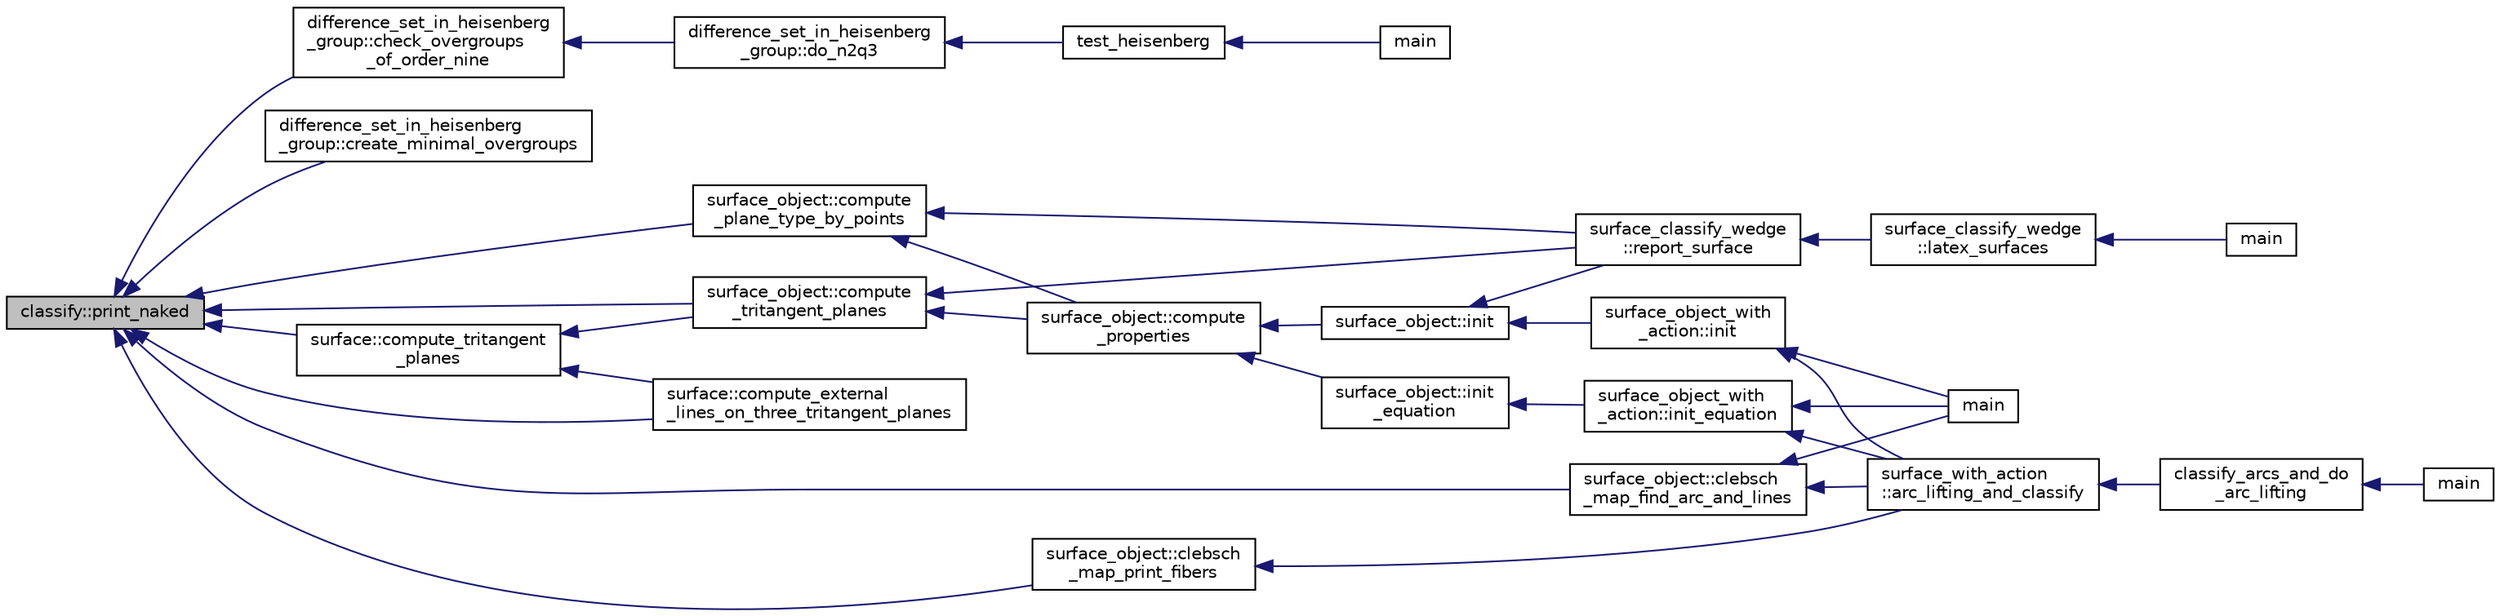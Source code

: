 digraph "classify::print_naked"
{
  edge [fontname="Helvetica",fontsize="10",labelfontname="Helvetica",labelfontsize="10"];
  node [fontname="Helvetica",fontsize="10",shape=record];
  rankdir="LR";
  Node567 [label="classify::print_naked",height=0.2,width=0.4,color="black", fillcolor="grey75", style="filled", fontcolor="black"];
  Node567 -> Node568 [dir="back",color="midnightblue",fontsize="10",style="solid",fontname="Helvetica"];
  Node568 [label="difference_set_in_heisenberg\l_group::check_overgroups\l_of_order_nine",height=0.2,width=0.4,color="black", fillcolor="white", style="filled",URL="$de/d8a/classdifference__set__in__heisenberg__group.html#af7075193cf272d5b63356e21ec1ab8a8"];
  Node568 -> Node569 [dir="back",color="midnightblue",fontsize="10",style="solid",fontname="Helvetica"];
  Node569 [label="difference_set_in_heisenberg\l_group::do_n2q3",height=0.2,width=0.4,color="black", fillcolor="white", style="filled",URL="$de/d8a/classdifference__set__in__heisenberg__group.html#aca82ff116dd5d17cfbb311e809b6d023"];
  Node569 -> Node570 [dir="back",color="midnightblue",fontsize="10",style="solid",fontname="Helvetica"];
  Node570 [label="test_heisenberg",height=0.2,width=0.4,color="black", fillcolor="white", style="filled",URL="$d7/db9/tao_8_c.html#a87d0c5c3b1f228ddbc4f326d3b662c24"];
  Node570 -> Node571 [dir="back",color="midnightblue",fontsize="10",style="solid",fontname="Helvetica"];
  Node571 [label="main",height=0.2,width=0.4,color="black", fillcolor="white", style="filled",URL="$d7/db9/tao_8_c.html#a3c04138a5bfe5d72780bb7e82a18e627"];
  Node567 -> Node572 [dir="back",color="midnightblue",fontsize="10",style="solid",fontname="Helvetica"];
  Node572 [label="difference_set_in_heisenberg\l_group::create_minimal_overgroups",height=0.2,width=0.4,color="black", fillcolor="white", style="filled",URL="$de/d8a/classdifference__set__in__heisenberg__group.html#a9bde5ad5da3ebaebf98fbfd3e8110b79"];
  Node567 -> Node573 [dir="back",color="midnightblue",fontsize="10",style="solid",fontname="Helvetica"];
  Node573 [label="surface::compute_tritangent\l_planes",height=0.2,width=0.4,color="black", fillcolor="white", style="filled",URL="$d5/d88/classsurface.html#a7d760a4c2f956e943fce323171ad5c6b"];
  Node573 -> Node574 [dir="back",color="midnightblue",fontsize="10",style="solid",fontname="Helvetica"];
  Node574 [label="surface::compute_external\l_lines_on_three_tritangent_planes",height=0.2,width=0.4,color="black", fillcolor="white", style="filled",URL="$d5/d88/classsurface.html#ac7678771ed61c488809ea26825484bed"];
  Node573 -> Node575 [dir="back",color="midnightblue",fontsize="10",style="solid",fontname="Helvetica"];
  Node575 [label="surface_object::compute\l_tritangent_planes",height=0.2,width=0.4,color="black", fillcolor="white", style="filled",URL="$df/df8/classsurface__object.html#ae6d924af993146400e0e484e41def0ab"];
  Node575 -> Node576 [dir="back",color="midnightblue",fontsize="10",style="solid",fontname="Helvetica"];
  Node576 [label="surface_object::compute\l_properties",height=0.2,width=0.4,color="black", fillcolor="white", style="filled",URL="$df/df8/classsurface__object.html#ad6c02c3c1432f8adfe49932041ce1b20"];
  Node576 -> Node577 [dir="back",color="midnightblue",fontsize="10",style="solid",fontname="Helvetica"];
  Node577 [label="surface_object::init\l_equation",height=0.2,width=0.4,color="black", fillcolor="white", style="filled",URL="$df/df8/classsurface__object.html#afd4f4d1accbf361897374bd18d571913"];
  Node577 -> Node578 [dir="back",color="midnightblue",fontsize="10",style="solid",fontname="Helvetica"];
  Node578 [label="surface_object_with\l_action::init_equation",height=0.2,width=0.4,color="black", fillcolor="white", style="filled",URL="$db/d28/classsurface__object__with__action.html#a310ce4189e50545dd67fa3652b8fd160"];
  Node578 -> Node579 [dir="back",color="midnightblue",fontsize="10",style="solid",fontname="Helvetica"];
  Node579 [label="main",height=0.2,width=0.4,color="black", fillcolor="white", style="filled",URL="$d2/dfa/create__surface__main_8_c.html#a217dbf8b442f20279ea00b898af96f52"];
  Node578 -> Node580 [dir="back",color="midnightblue",fontsize="10",style="solid",fontname="Helvetica"];
  Node580 [label="surface_with_action\l::arc_lifting_and_classify",height=0.2,width=0.4,color="black", fillcolor="white", style="filled",URL="$d8/df9/classsurface__with__action.html#a62a3948f830c59e09ef94937650a07a4"];
  Node580 -> Node581 [dir="back",color="midnightblue",fontsize="10",style="solid",fontname="Helvetica"];
  Node581 [label="classify_arcs_and_do\l_arc_lifting",height=0.2,width=0.4,color="black", fillcolor="white", style="filled",URL="$d6/dc3/arc__lifting__main_8_c.html#afdd7be16f16b8c71e9a72fe5f6a0b59c"];
  Node581 -> Node582 [dir="back",color="midnightblue",fontsize="10",style="solid",fontname="Helvetica"];
  Node582 [label="main",height=0.2,width=0.4,color="black", fillcolor="white", style="filled",URL="$d6/dc3/arc__lifting__main_8_c.html#a217dbf8b442f20279ea00b898af96f52"];
  Node576 -> Node583 [dir="back",color="midnightblue",fontsize="10",style="solid",fontname="Helvetica"];
  Node583 [label="surface_object::init",height=0.2,width=0.4,color="black", fillcolor="white", style="filled",URL="$df/df8/classsurface__object.html#ae51d9ac0a3853bc07908ac48ffa6e0d2"];
  Node583 -> Node584 [dir="back",color="midnightblue",fontsize="10",style="solid",fontname="Helvetica"];
  Node584 [label="surface_classify_wedge\l::report_surface",height=0.2,width=0.4,color="black", fillcolor="white", style="filled",URL="$d7/d5c/classsurface__classify__wedge.html#ad577d435c4726d0a35c10b2f8d4ed00c"];
  Node584 -> Node585 [dir="back",color="midnightblue",fontsize="10",style="solid",fontname="Helvetica"];
  Node585 [label="surface_classify_wedge\l::latex_surfaces",height=0.2,width=0.4,color="black", fillcolor="white", style="filled",URL="$d7/d5c/classsurface__classify__wedge.html#a5698763ece48d6f0a605527ca62429c5"];
  Node585 -> Node586 [dir="back",color="midnightblue",fontsize="10",style="solid",fontname="Helvetica"];
  Node586 [label="main",height=0.2,width=0.4,color="black", fillcolor="white", style="filled",URL="$df/df8/surface__classify_8_c.html#a217dbf8b442f20279ea00b898af96f52"];
  Node583 -> Node587 [dir="back",color="midnightblue",fontsize="10",style="solid",fontname="Helvetica"];
  Node587 [label="surface_object_with\l_action::init",height=0.2,width=0.4,color="black", fillcolor="white", style="filled",URL="$db/d28/classsurface__object__with__action.html#a65085da19618def3909b0f4bc27cba8a"];
  Node587 -> Node579 [dir="back",color="midnightblue",fontsize="10",style="solid",fontname="Helvetica"];
  Node587 -> Node580 [dir="back",color="midnightblue",fontsize="10",style="solid",fontname="Helvetica"];
  Node575 -> Node584 [dir="back",color="midnightblue",fontsize="10",style="solid",fontname="Helvetica"];
  Node567 -> Node574 [dir="back",color="midnightblue",fontsize="10",style="solid",fontname="Helvetica"];
  Node567 -> Node588 [dir="back",color="midnightblue",fontsize="10",style="solid",fontname="Helvetica"];
  Node588 [label="surface_object::compute\l_plane_type_by_points",height=0.2,width=0.4,color="black", fillcolor="white", style="filled",URL="$df/df8/classsurface__object.html#a7ad585c88d5c8278850d5f4c9281798c"];
  Node588 -> Node576 [dir="back",color="midnightblue",fontsize="10",style="solid",fontname="Helvetica"];
  Node588 -> Node584 [dir="back",color="midnightblue",fontsize="10",style="solid",fontname="Helvetica"];
  Node567 -> Node575 [dir="back",color="midnightblue",fontsize="10",style="solid",fontname="Helvetica"];
  Node567 -> Node589 [dir="back",color="midnightblue",fontsize="10",style="solid",fontname="Helvetica"];
  Node589 [label="surface_object::clebsch\l_map_find_arc_and_lines",height=0.2,width=0.4,color="black", fillcolor="white", style="filled",URL="$df/df8/classsurface__object.html#ad69d8f44629ac7925c699c65e6214ec1"];
  Node589 -> Node579 [dir="back",color="midnightblue",fontsize="10",style="solid",fontname="Helvetica"];
  Node589 -> Node580 [dir="back",color="midnightblue",fontsize="10",style="solid",fontname="Helvetica"];
  Node567 -> Node590 [dir="back",color="midnightblue",fontsize="10",style="solid",fontname="Helvetica"];
  Node590 [label="surface_object::clebsch\l_map_print_fibers",height=0.2,width=0.4,color="black", fillcolor="white", style="filled",URL="$df/df8/classsurface__object.html#aa1d1b9e23f5204624159f5acc325003b"];
  Node590 -> Node580 [dir="back",color="midnightblue",fontsize="10",style="solid",fontname="Helvetica"];
}
